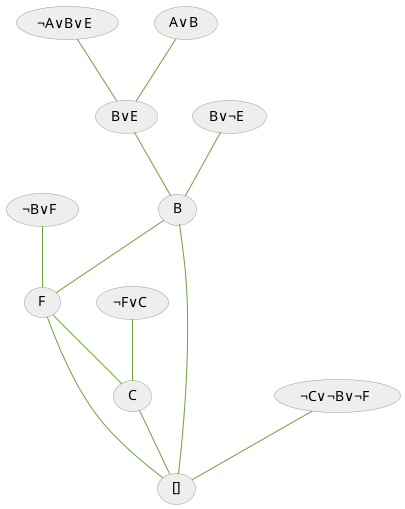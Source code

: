 @startuml
skinparam shadowing false
skinparam stereotypeCBackgroundColor #5B9BD5

skinparam usecase{
    BackgroundColor #EEEEEE
    BorderColor #9E9E9E
    ArrowColor #6CA43E
    ActorBorderColor #6CA43E
}

(¬A∨B∨E) as (1)
(A∨B) as (2)
(B∨E) as (3)
(B∨¬E) as (4)
(B) as (5)
(¬B∨F) as (6)
(F) as (7)
(¬F∨C) as (8)
(C) as (9)
(¬C∨¬B∨¬F) as (10)
([]) as (11)

(1) -- (3)
(2) -- (3)
(3) -- (5)
(4) -- (5)
(5) -- (7)
(6) -- (7)
(7) -- (9)
(8) -- (9)
(5) -- (11)
(7) -- (11)
(9) -- (11)
(10) -- (11)

@enduml
